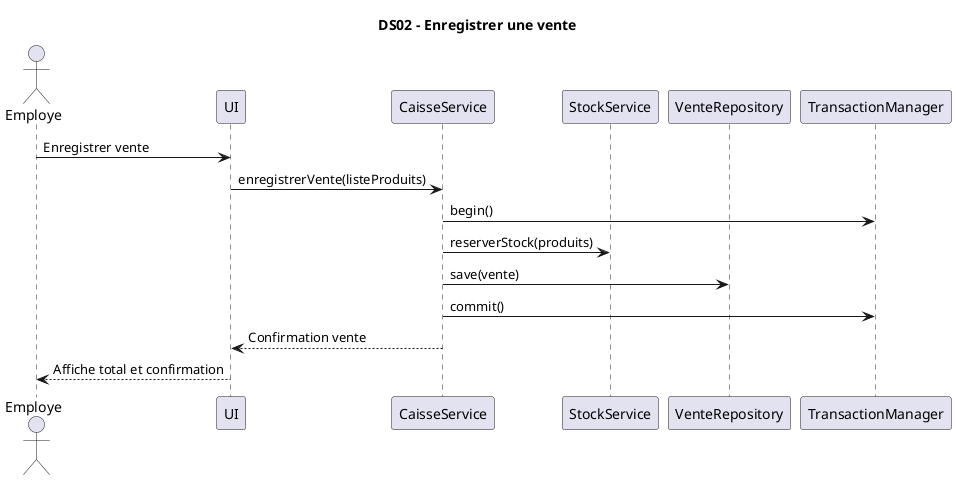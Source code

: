@startuml
title DS02 – Enregistrer une vente

actor Employe
participant UI
participant CaisseService
participant StockService
participant VenteRepository
participant TransactionManager

Employe -> UI : Enregistrer vente
UI -> CaisseService : enregistrerVente(listeProduits)
CaisseService -> TransactionManager : begin()
CaisseService -> StockService : reserverStock(produits)
CaisseService -> VenteRepository : save(vente)
CaisseService -> TransactionManager : commit()
CaisseService --> UI : Confirmation vente
UI --> Employe : Affiche total et confirmation
@enduml

